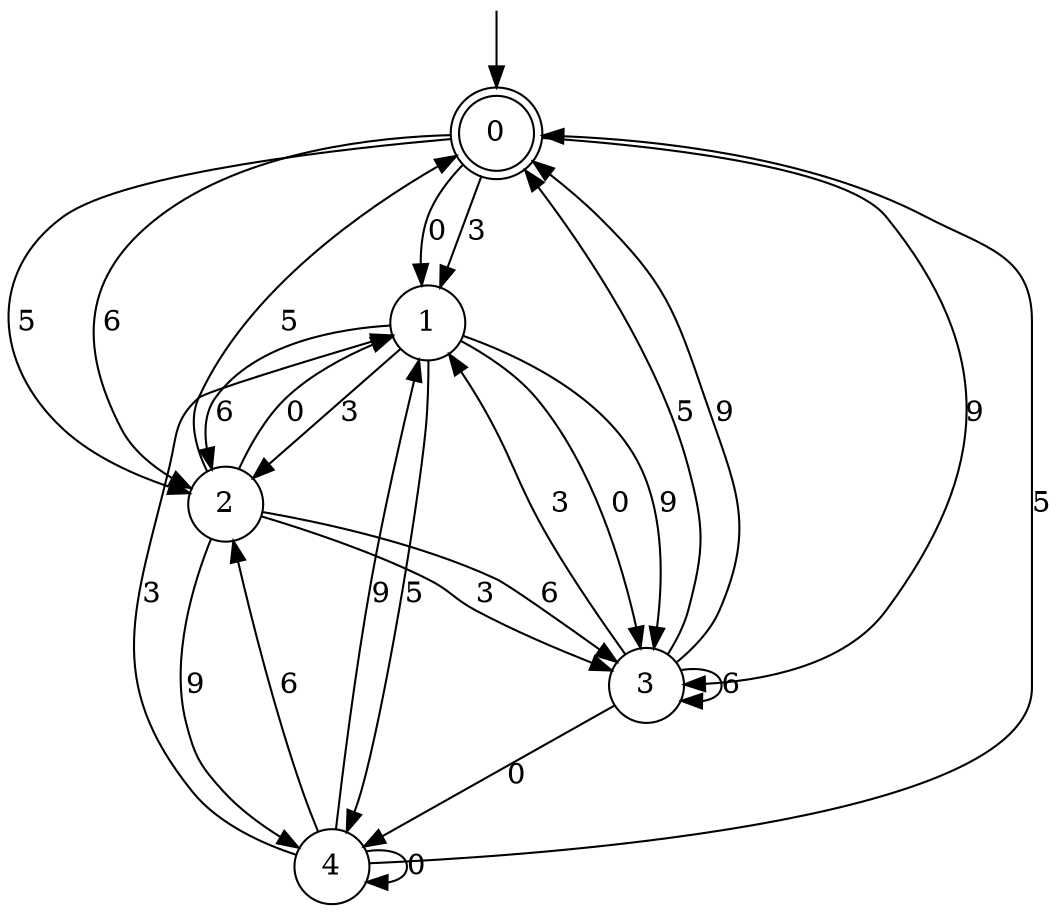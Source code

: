digraph g {

	s0 [shape="doublecircle" label="0"];
	s1 [shape="circle" label="1"];
	s2 [shape="circle" label="2"];
	s3 [shape="circle" label="3"];
	s4 [shape="circle" label="4"];
	s0 -> s1 [label="3"];
	s0 -> s1 [label="0"];
	s0 -> s2 [label="5"];
	s0 -> s3 [label="9"];
	s0 -> s2 [label="6"];
	s1 -> s2 [label="3"];
	s1 -> s3 [label="0"];
	s1 -> s4 [label="5"];
	s1 -> s3 [label="9"];
	s1 -> s2 [label="6"];
	s2 -> s3 [label="3"];
	s2 -> s1 [label="0"];
	s2 -> s0 [label="5"];
	s2 -> s4 [label="9"];
	s2 -> s3 [label="6"];
	s3 -> s1 [label="3"];
	s3 -> s4 [label="0"];
	s3 -> s0 [label="5"];
	s3 -> s0 [label="9"];
	s3 -> s3 [label="6"];
	s4 -> s1 [label="3"];
	s4 -> s4 [label="0"];
	s4 -> s0 [label="5"];
	s4 -> s1 [label="9"];
	s4 -> s2 [label="6"];

__start0 [label="" shape="none" width="0" height="0"];
__start0 -> s0;

}

